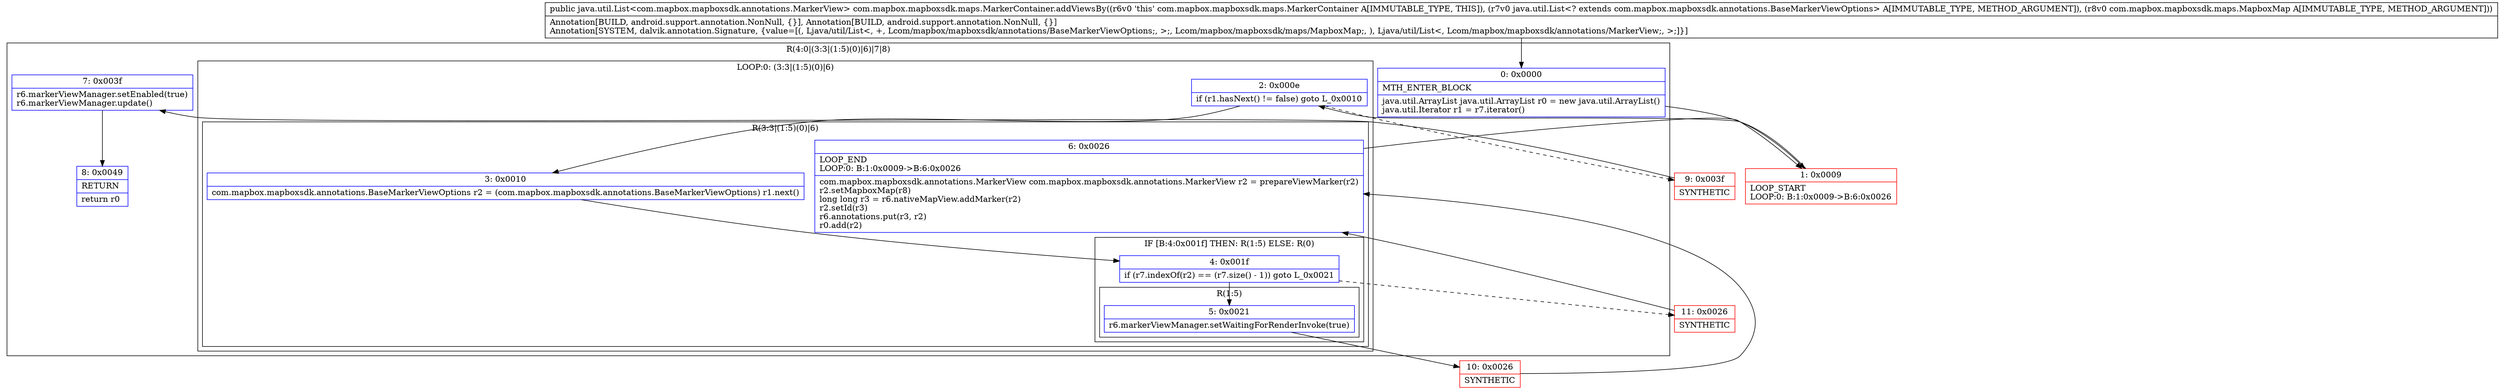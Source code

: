 digraph "CFG forcom.mapbox.mapboxsdk.maps.MarkerContainer.addViewsBy(Ljava\/util\/List;Lcom\/mapbox\/mapboxsdk\/maps\/MapboxMap;)Ljava\/util\/List;" {
subgraph cluster_Region_1608925420 {
label = "R(4:0|(3:3|(1:5)(0)|6)|7|8)";
node [shape=record,color=blue];
Node_0 [shape=record,label="{0\:\ 0x0000|MTH_ENTER_BLOCK\l|java.util.ArrayList java.util.ArrayList r0 = new java.util.ArrayList()\ljava.util.Iterator r1 = r7.iterator()\l}"];
subgraph cluster_LoopRegion_137263281 {
label = "LOOP:0: (3:3|(1:5)(0)|6)";
node [shape=record,color=blue];
Node_2 [shape=record,label="{2\:\ 0x000e|if (r1.hasNext() != false) goto L_0x0010\l}"];
subgraph cluster_Region_884742483 {
label = "R(3:3|(1:5)(0)|6)";
node [shape=record,color=blue];
Node_3 [shape=record,label="{3\:\ 0x0010|com.mapbox.mapboxsdk.annotations.BaseMarkerViewOptions r2 = (com.mapbox.mapboxsdk.annotations.BaseMarkerViewOptions) r1.next()\l}"];
subgraph cluster_IfRegion_362453795 {
label = "IF [B:4:0x001f] THEN: R(1:5) ELSE: R(0)";
node [shape=record,color=blue];
Node_4 [shape=record,label="{4\:\ 0x001f|if (r7.indexOf(r2) == (r7.size() \- 1)) goto L_0x0021\l}"];
subgraph cluster_Region_1218784593 {
label = "R(1:5)";
node [shape=record,color=blue];
Node_5 [shape=record,label="{5\:\ 0x0021|r6.markerViewManager.setWaitingForRenderInvoke(true)\l}"];
}
subgraph cluster_Region_338913783 {
label = "R(0)";
node [shape=record,color=blue];
}
}
Node_6 [shape=record,label="{6\:\ 0x0026|LOOP_END\lLOOP:0: B:1:0x0009\-\>B:6:0x0026\l|com.mapbox.mapboxsdk.annotations.MarkerView com.mapbox.mapboxsdk.annotations.MarkerView r2 = prepareViewMarker(r2)\lr2.setMapboxMap(r8)\llong long r3 = r6.nativeMapView.addMarker(r2)\lr2.setId(r3)\lr6.annotations.put(r3, r2)\lr0.add(r2)\l}"];
}
}
Node_7 [shape=record,label="{7\:\ 0x003f|r6.markerViewManager.setEnabled(true)\lr6.markerViewManager.update()\l}"];
Node_8 [shape=record,label="{8\:\ 0x0049|RETURN\l|return r0\l}"];
}
Node_1 [shape=record,color=red,label="{1\:\ 0x0009|LOOP_START\lLOOP:0: B:1:0x0009\-\>B:6:0x0026\l}"];
Node_9 [shape=record,color=red,label="{9\:\ 0x003f|SYNTHETIC\l}"];
Node_10 [shape=record,color=red,label="{10\:\ 0x0026|SYNTHETIC\l}"];
Node_11 [shape=record,color=red,label="{11\:\ 0x0026|SYNTHETIC\l}"];
MethodNode[shape=record,label="{public java.util.List\<com.mapbox.mapboxsdk.annotations.MarkerView\> com.mapbox.mapboxsdk.maps.MarkerContainer.addViewsBy((r6v0 'this' com.mapbox.mapboxsdk.maps.MarkerContainer A[IMMUTABLE_TYPE, THIS]), (r7v0 java.util.List\<? extends com.mapbox.mapboxsdk.annotations.BaseMarkerViewOptions\> A[IMMUTABLE_TYPE, METHOD_ARGUMENT]), (r8v0 com.mapbox.mapboxsdk.maps.MapboxMap A[IMMUTABLE_TYPE, METHOD_ARGUMENT]))  | Annotation[BUILD, android.support.annotation.NonNull, \{\}], Annotation[BUILD, android.support.annotation.NonNull, \{\}]\lAnnotation[SYSTEM, dalvik.annotation.Signature, \{value=[(, Ljava\/util\/List\<, +, Lcom\/mapbox\/mapboxsdk\/annotations\/BaseMarkerViewOptions;, \>;, Lcom\/mapbox\/mapboxsdk\/maps\/MapboxMap;, ), Ljava\/util\/List\<, Lcom\/mapbox\/mapboxsdk\/annotations\/MarkerView;, \>;]\}]\l}"];
MethodNode -> Node_0;
Node_0 -> Node_1;
Node_2 -> Node_3;
Node_2 -> Node_9[style=dashed];
Node_3 -> Node_4;
Node_4 -> Node_5;
Node_4 -> Node_11[style=dashed];
Node_5 -> Node_10;
Node_6 -> Node_1;
Node_7 -> Node_8;
Node_1 -> Node_2;
Node_9 -> Node_7;
Node_10 -> Node_6;
Node_11 -> Node_6;
}

